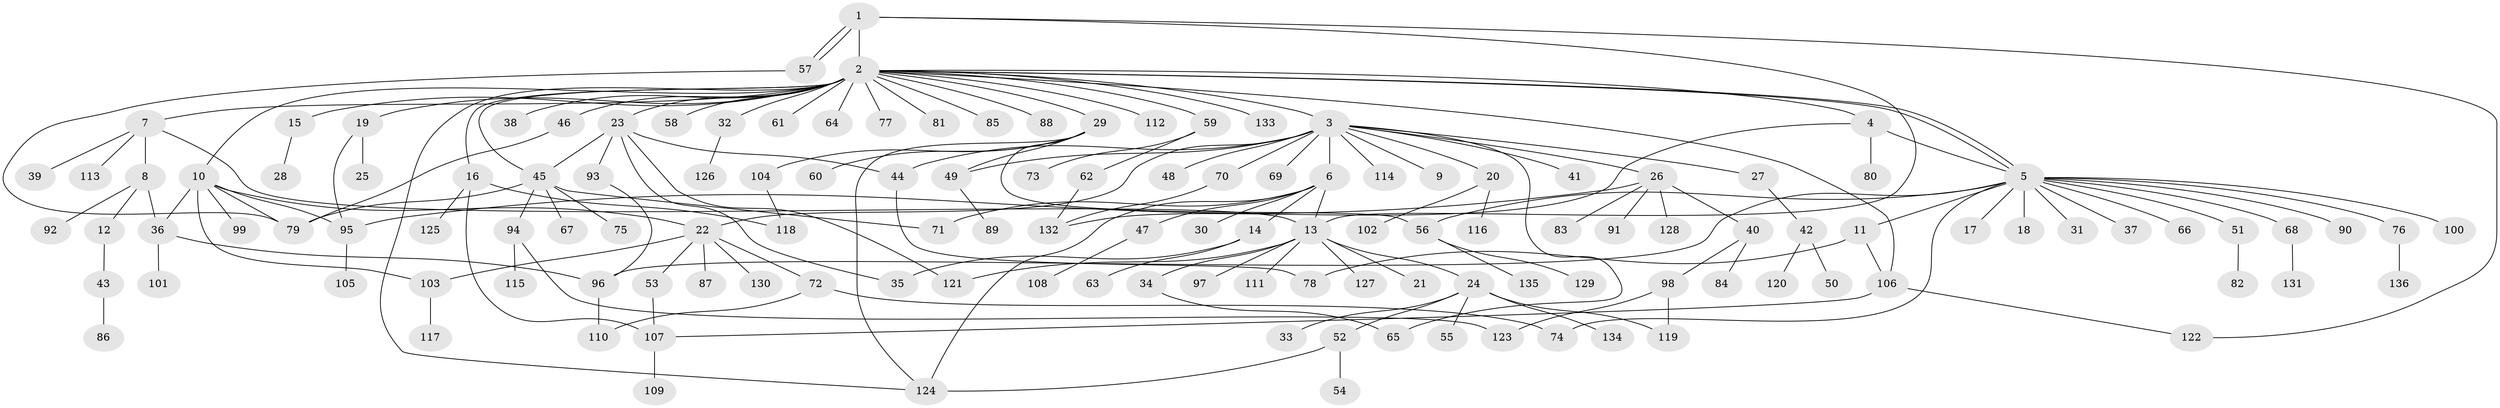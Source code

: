 // coarse degree distribution, {1: 0.4791666666666667, 15: 0.010416666666666666, 4: 0.0625, 9: 0.010416666666666666, 6: 0.0625, 3: 0.16666666666666666, 2: 0.16666666666666666, 14: 0.010416666666666666, 7: 0.010416666666666666, 5: 0.010416666666666666, 26: 0.010416666666666666}
// Generated by graph-tools (version 1.1) at 2025/36/03/04/25 23:36:57]
// undirected, 136 vertices, 173 edges
graph export_dot {
  node [color=gray90,style=filled];
  1;
  2;
  3;
  4;
  5;
  6;
  7;
  8;
  9;
  10;
  11;
  12;
  13;
  14;
  15;
  16;
  17;
  18;
  19;
  20;
  21;
  22;
  23;
  24;
  25;
  26;
  27;
  28;
  29;
  30;
  31;
  32;
  33;
  34;
  35;
  36;
  37;
  38;
  39;
  40;
  41;
  42;
  43;
  44;
  45;
  46;
  47;
  48;
  49;
  50;
  51;
  52;
  53;
  54;
  55;
  56;
  57;
  58;
  59;
  60;
  61;
  62;
  63;
  64;
  65;
  66;
  67;
  68;
  69;
  70;
  71;
  72;
  73;
  74;
  75;
  76;
  77;
  78;
  79;
  80;
  81;
  82;
  83;
  84;
  85;
  86;
  87;
  88;
  89;
  90;
  91;
  92;
  93;
  94;
  95;
  96;
  97;
  98;
  99;
  100;
  101;
  102;
  103;
  104;
  105;
  106;
  107;
  108;
  109;
  110;
  111;
  112;
  113;
  114;
  115;
  116;
  117;
  118;
  119;
  120;
  121;
  122;
  123;
  124;
  125;
  126;
  127;
  128;
  129;
  130;
  131;
  132;
  133;
  134;
  135;
  136;
  1 -- 2;
  1 -- 13;
  1 -- 57;
  1 -- 57;
  1 -- 122;
  2 -- 3;
  2 -- 4;
  2 -- 5;
  2 -- 5;
  2 -- 7;
  2 -- 10;
  2 -- 15;
  2 -- 16;
  2 -- 19;
  2 -- 23;
  2 -- 29;
  2 -- 32;
  2 -- 38;
  2 -- 45;
  2 -- 46;
  2 -- 58;
  2 -- 59;
  2 -- 61;
  2 -- 64;
  2 -- 77;
  2 -- 81;
  2 -- 85;
  2 -- 88;
  2 -- 106;
  2 -- 112;
  2 -- 124;
  2 -- 133;
  3 -- 6;
  3 -- 9;
  3 -- 20;
  3 -- 22;
  3 -- 26;
  3 -- 27;
  3 -- 41;
  3 -- 44;
  3 -- 48;
  3 -- 49;
  3 -- 65;
  3 -- 69;
  3 -- 70;
  3 -- 114;
  4 -- 5;
  4 -- 80;
  4 -- 132;
  5 -- 11;
  5 -- 17;
  5 -- 18;
  5 -- 31;
  5 -- 37;
  5 -- 51;
  5 -- 56;
  5 -- 66;
  5 -- 68;
  5 -- 74;
  5 -- 76;
  5 -- 90;
  5 -- 96;
  5 -- 100;
  6 -- 13;
  6 -- 14;
  6 -- 30;
  6 -- 47;
  6 -- 71;
  6 -- 124;
  7 -- 8;
  7 -- 13;
  7 -- 39;
  7 -- 113;
  8 -- 12;
  8 -- 36;
  8 -- 92;
  10 -- 22;
  10 -- 36;
  10 -- 79;
  10 -- 95;
  10 -- 99;
  10 -- 103;
  11 -- 78;
  11 -- 106;
  12 -- 43;
  13 -- 21;
  13 -- 24;
  13 -- 34;
  13 -- 97;
  13 -- 111;
  13 -- 121;
  13 -- 127;
  14 -- 35;
  14 -- 63;
  15 -- 28;
  16 -- 107;
  16 -- 118;
  16 -- 125;
  19 -- 25;
  19 -- 95;
  20 -- 102;
  20 -- 116;
  22 -- 53;
  22 -- 72;
  22 -- 87;
  22 -- 103;
  22 -- 130;
  23 -- 35;
  23 -- 44;
  23 -- 45;
  23 -- 93;
  23 -- 121;
  24 -- 33;
  24 -- 52;
  24 -- 55;
  24 -- 119;
  24 -- 134;
  26 -- 40;
  26 -- 83;
  26 -- 91;
  26 -- 95;
  26 -- 128;
  27 -- 42;
  29 -- 49;
  29 -- 56;
  29 -- 60;
  29 -- 104;
  29 -- 124;
  32 -- 126;
  34 -- 65;
  36 -- 96;
  36 -- 101;
  40 -- 84;
  40 -- 98;
  42 -- 50;
  42 -- 120;
  43 -- 86;
  44 -- 78;
  45 -- 67;
  45 -- 71;
  45 -- 75;
  45 -- 79;
  45 -- 94;
  46 -- 79;
  47 -- 108;
  49 -- 89;
  51 -- 82;
  52 -- 54;
  52 -- 124;
  53 -- 107;
  56 -- 129;
  56 -- 135;
  57 -- 79;
  59 -- 62;
  59 -- 73;
  62 -- 132;
  68 -- 131;
  70 -- 132;
  72 -- 74;
  72 -- 110;
  76 -- 136;
  93 -- 96;
  94 -- 115;
  94 -- 123;
  95 -- 105;
  96 -- 110;
  98 -- 119;
  98 -- 123;
  103 -- 117;
  104 -- 118;
  106 -- 107;
  106 -- 122;
  107 -- 109;
}
